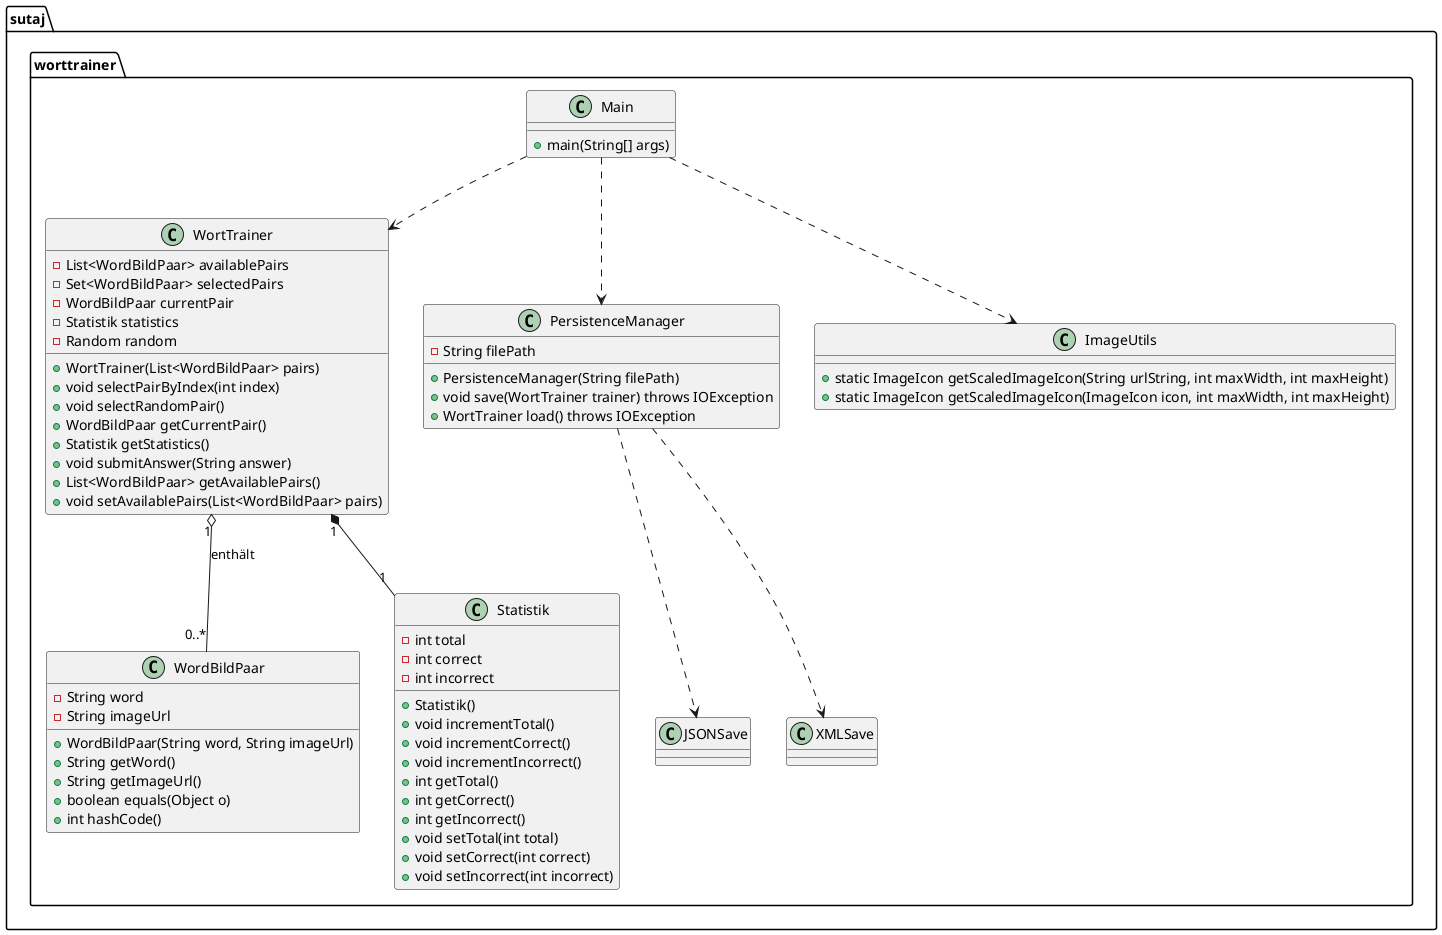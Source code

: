 @startuml

package "sutaj.worttrainer" {
    class Main {
        +main(String[] args)
    }

    class WortTrainer {
        - List<WordBildPaar> availablePairs
        - Set<WordBildPaar> selectedPairs
        - WordBildPaar currentPair
        - Statistik statistics
        - Random random
        + WortTrainer(List<WordBildPaar> pairs)
        + void selectPairByIndex(int index)
        + void selectRandomPair()
        + WordBildPaar getCurrentPair()
        + Statistik getStatistics()
        + void submitAnswer(String answer)
        + List<WordBildPaar> getAvailablePairs()
        + void setAvailablePairs(List<WordBildPaar> pairs)
    }

    class WordBildPaar {
        - String word
        - String imageUrl
        + WordBildPaar(String word, String imageUrl)
        + String getWord()
        + String getImageUrl()
        + boolean equals(Object o)
        + int hashCode()
    }

    class Statistik {
        - int total
        - int correct
        - int incorrect
        + Statistik()
        + void incrementTotal()
        + void incrementCorrect()
        + void incrementIncorrect()
        + int getTotal()
        + int getCorrect()
        + int getIncorrect()
        + void setTotal(int total)
        + void setCorrect(int correct)
        + void setIncorrect(int incorrect)
    }

    class PersistenceManager {
        - String filePath
        + PersistenceManager(String filePath)
        + void save(WortTrainer trainer) throws IOException
        + WortTrainer load() throws IOException
    }

    class ImageUtils {
        + static ImageIcon getScaledImageIcon(String urlString, int maxWidth, int maxHeight)
        + static ImageIcon getScaledImageIcon(ImageIcon icon, int maxWidth, int maxHeight)
    }

    class JSONSave {

    }
    class XMLSave {

    }

    ' Beziehungen
    Main ..> WortTrainer
    Main ..> ImageUtils
    WortTrainer "1" o-- "0..*" WordBildPaar : enthält
    WortTrainer "1" *-- "1" Statistik
    Main ..> PersistenceManager
    PersistenceManager ..> JSONSave
    PersistenceManager ..> XMLSave

}

@enduml
